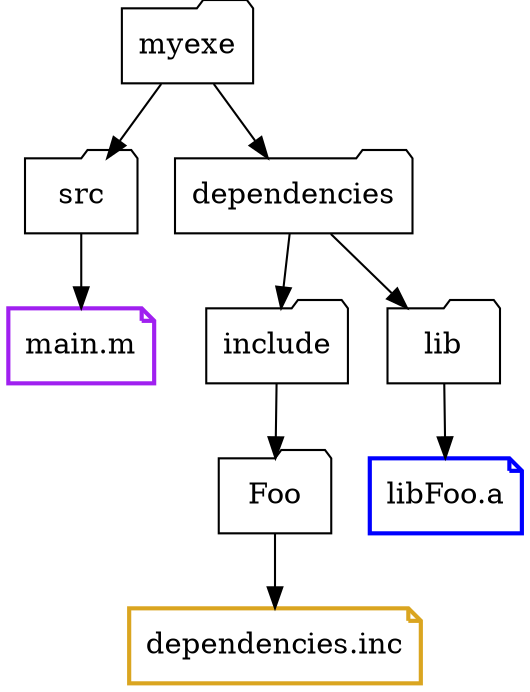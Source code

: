 digraph optimizer {

   node [ shape="note"]


   "libFoo.a"      [ penwidth=2, color="blue"]
   "main.m"        [ penwidth=2, color="purple"]

   node [ shape="folder"]

   myexe -> src
   src -> "main.m"
   myexe -> dependencies


   "dependencies"
   "dependencies" -> "include" -> "Foo" -> "dependencies.inc"
   "dependencies" -> "lib" -> "libFoo.a"

   "dependencies.inc" [ shape="note", penwidth=2, color="goldenrod"]
}
